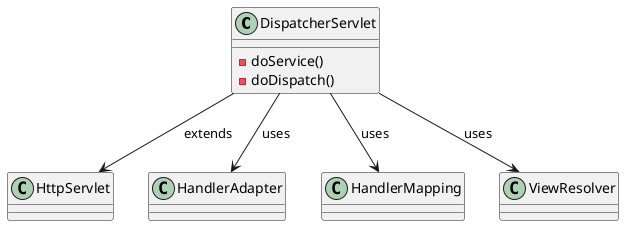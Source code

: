 @startuml
class DispatcherServlet {
    - doService()
    - doDispatch()
}

DispatcherServlet --> HttpServlet: extends
DispatcherServlet --> HandlerAdapter: uses
DispatcherServlet --> HandlerMapping: uses
DispatcherServlet --> ViewResolver: uses
@enduml
